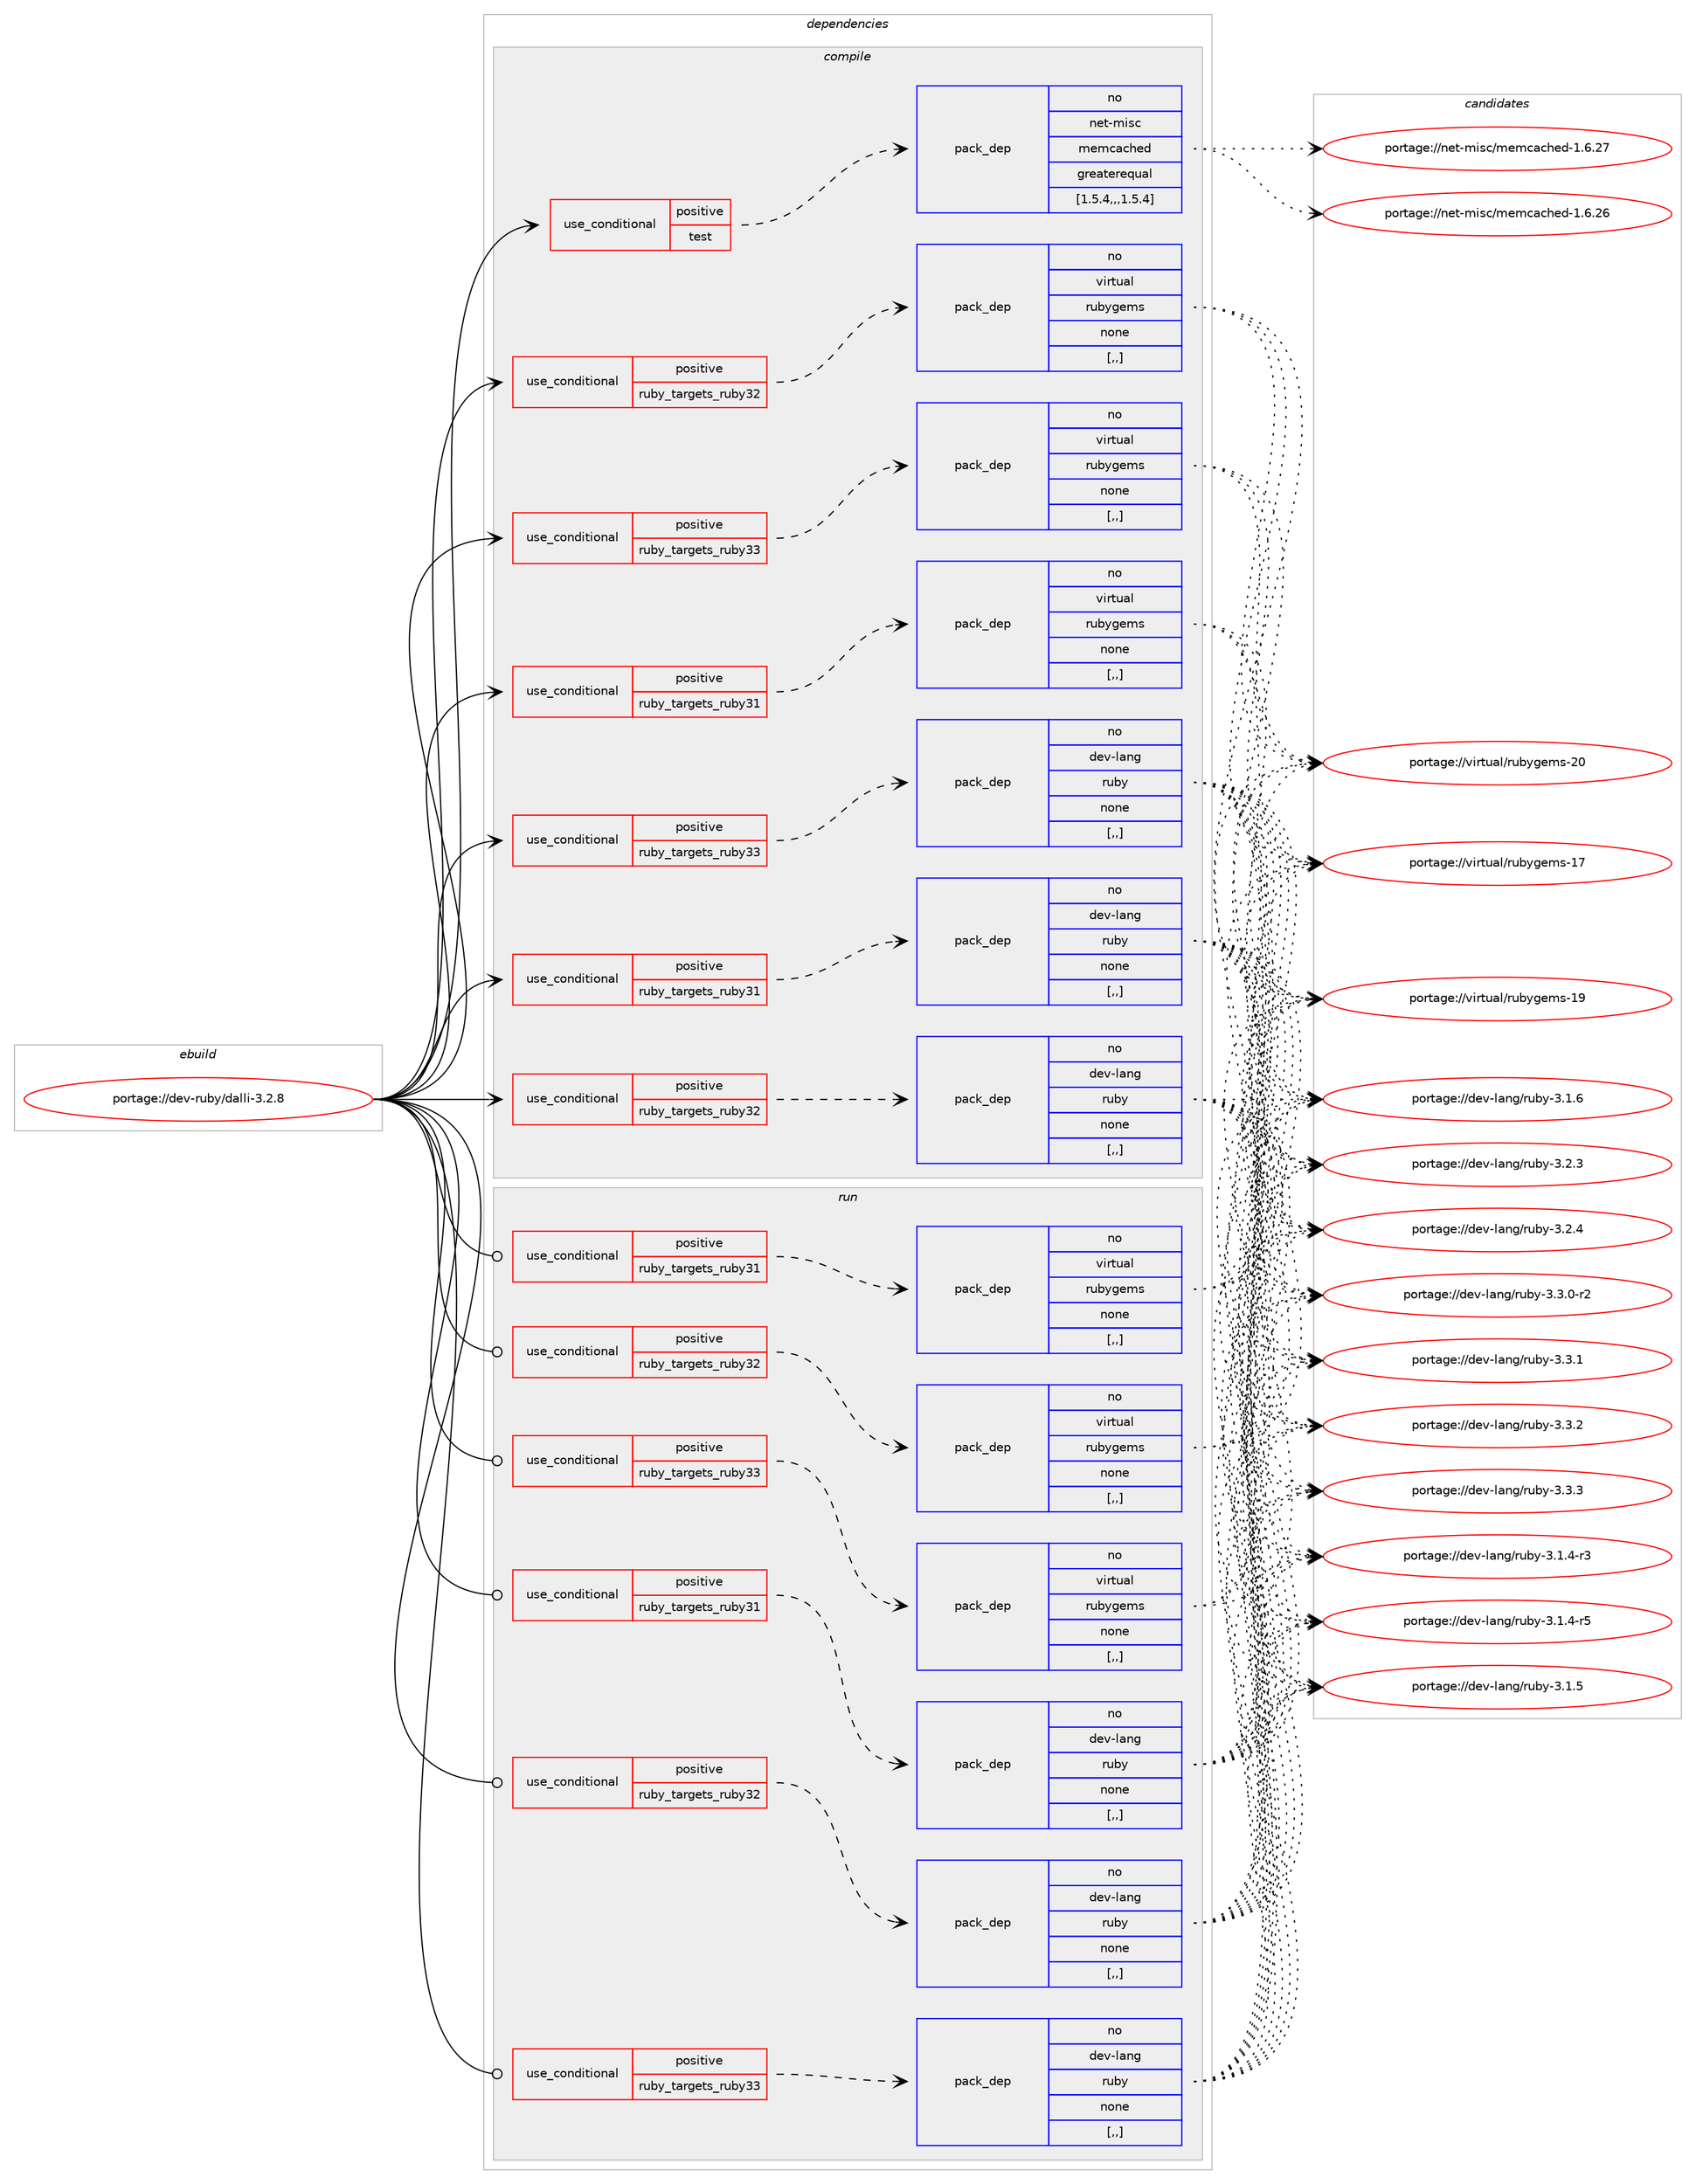 digraph prolog {

# *************
# Graph options
# *************

newrank=true;
concentrate=true;
compound=true;
graph [rankdir=LR,fontname=Helvetica,fontsize=10,ranksep=1.5];#, ranksep=2.5, nodesep=0.2];
edge  [arrowhead=vee];
node  [fontname=Helvetica,fontsize=10];

# **********
# The ebuild
# **********

subgraph cluster_leftcol {
color=gray;
rank=same;
label=<<i>ebuild</i>>;
id [label="portage://dev-ruby/dalli-3.2.8", color=red, width=4, href="../dev-ruby/dalli-3.2.8.svg"];
}

# ****************
# The dependencies
# ****************

subgraph cluster_midcol {
color=gray;
label=<<i>dependencies</i>>;
subgraph cluster_compile {
fillcolor="#eeeeee";
style=filled;
label=<<i>compile</i>>;
subgraph cond45142 {
dependency176962 [label=<<TABLE BORDER="0" CELLBORDER="1" CELLSPACING="0" CELLPADDING="4"><TR><TD ROWSPAN="3" CELLPADDING="10">use_conditional</TD></TR><TR><TD>positive</TD></TR><TR><TD>ruby_targets_ruby31</TD></TR></TABLE>>, shape=none, color=red];
subgraph pack130557 {
dependency176963 [label=<<TABLE BORDER="0" CELLBORDER="1" CELLSPACING="0" CELLPADDING="4" WIDTH="220"><TR><TD ROWSPAN="6" CELLPADDING="30">pack_dep</TD></TR><TR><TD WIDTH="110">no</TD></TR><TR><TD>dev-lang</TD></TR><TR><TD>ruby</TD></TR><TR><TD>none</TD></TR><TR><TD>[,,]</TD></TR></TABLE>>, shape=none, color=blue];
}
dependency176962:e -> dependency176963:w [weight=20,style="dashed",arrowhead="vee"];
}
id:e -> dependency176962:w [weight=20,style="solid",arrowhead="vee"];
subgraph cond45143 {
dependency176964 [label=<<TABLE BORDER="0" CELLBORDER="1" CELLSPACING="0" CELLPADDING="4"><TR><TD ROWSPAN="3" CELLPADDING="10">use_conditional</TD></TR><TR><TD>positive</TD></TR><TR><TD>ruby_targets_ruby31</TD></TR></TABLE>>, shape=none, color=red];
subgraph pack130558 {
dependency176965 [label=<<TABLE BORDER="0" CELLBORDER="1" CELLSPACING="0" CELLPADDING="4" WIDTH="220"><TR><TD ROWSPAN="6" CELLPADDING="30">pack_dep</TD></TR><TR><TD WIDTH="110">no</TD></TR><TR><TD>virtual</TD></TR><TR><TD>rubygems</TD></TR><TR><TD>none</TD></TR><TR><TD>[,,]</TD></TR></TABLE>>, shape=none, color=blue];
}
dependency176964:e -> dependency176965:w [weight=20,style="dashed",arrowhead="vee"];
}
id:e -> dependency176964:w [weight=20,style="solid",arrowhead="vee"];
subgraph cond45144 {
dependency176966 [label=<<TABLE BORDER="0" CELLBORDER="1" CELLSPACING="0" CELLPADDING="4"><TR><TD ROWSPAN="3" CELLPADDING="10">use_conditional</TD></TR><TR><TD>positive</TD></TR><TR><TD>ruby_targets_ruby32</TD></TR></TABLE>>, shape=none, color=red];
subgraph pack130559 {
dependency176967 [label=<<TABLE BORDER="0" CELLBORDER="1" CELLSPACING="0" CELLPADDING="4" WIDTH="220"><TR><TD ROWSPAN="6" CELLPADDING="30">pack_dep</TD></TR><TR><TD WIDTH="110">no</TD></TR><TR><TD>dev-lang</TD></TR><TR><TD>ruby</TD></TR><TR><TD>none</TD></TR><TR><TD>[,,]</TD></TR></TABLE>>, shape=none, color=blue];
}
dependency176966:e -> dependency176967:w [weight=20,style="dashed",arrowhead="vee"];
}
id:e -> dependency176966:w [weight=20,style="solid",arrowhead="vee"];
subgraph cond45145 {
dependency176968 [label=<<TABLE BORDER="0" CELLBORDER="1" CELLSPACING="0" CELLPADDING="4"><TR><TD ROWSPAN="3" CELLPADDING="10">use_conditional</TD></TR><TR><TD>positive</TD></TR><TR><TD>ruby_targets_ruby32</TD></TR></TABLE>>, shape=none, color=red];
subgraph pack130560 {
dependency176969 [label=<<TABLE BORDER="0" CELLBORDER="1" CELLSPACING="0" CELLPADDING="4" WIDTH="220"><TR><TD ROWSPAN="6" CELLPADDING="30">pack_dep</TD></TR><TR><TD WIDTH="110">no</TD></TR><TR><TD>virtual</TD></TR><TR><TD>rubygems</TD></TR><TR><TD>none</TD></TR><TR><TD>[,,]</TD></TR></TABLE>>, shape=none, color=blue];
}
dependency176968:e -> dependency176969:w [weight=20,style="dashed",arrowhead="vee"];
}
id:e -> dependency176968:w [weight=20,style="solid",arrowhead="vee"];
subgraph cond45146 {
dependency176970 [label=<<TABLE BORDER="0" CELLBORDER="1" CELLSPACING="0" CELLPADDING="4"><TR><TD ROWSPAN="3" CELLPADDING="10">use_conditional</TD></TR><TR><TD>positive</TD></TR><TR><TD>ruby_targets_ruby33</TD></TR></TABLE>>, shape=none, color=red];
subgraph pack130561 {
dependency176971 [label=<<TABLE BORDER="0" CELLBORDER="1" CELLSPACING="0" CELLPADDING="4" WIDTH="220"><TR><TD ROWSPAN="6" CELLPADDING="30">pack_dep</TD></TR><TR><TD WIDTH="110">no</TD></TR><TR><TD>dev-lang</TD></TR><TR><TD>ruby</TD></TR><TR><TD>none</TD></TR><TR><TD>[,,]</TD></TR></TABLE>>, shape=none, color=blue];
}
dependency176970:e -> dependency176971:w [weight=20,style="dashed",arrowhead="vee"];
}
id:e -> dependency176970:w [weight=20,style="solid",arrowhead="vee"];
subgraph cond45147 {
dependency176972 [label=<<TABLE BORDER="0" CELLBORDER="1" CELLSPACING="0" CELLPADDING="4"><TR><TD ROWSPAN="3" CELLPADDING="10">use_conditional</TD></TR><TR><TD>positive</TD></TR><TR><TD>ruby_targets_ruby33</TD></TR></TABLE>>, shape=none, color=red];
subgraph pack130562 {
dependency176973 [label=<<TABLE BORDER="0" CELLBORDER="1" CELLSPACING="0" CELLPADDING="4" WIDTH="220"><TR><TD ROWSPAN="6" CELLPADDING="30">pack_dep</TD></TR><TR><TD WIDTH="110">no</TD></TR><TR><TD>virtual</TD></TR><TR><TD>rubygems</TD></TR><TR><TD>none</TD></TR><TR><TD>[,,]</TD></TR></TABLE>>, shape=none, color=blue];
}
dependency176972:e -> dependency176973:w [weight=20,style="dashed",arrowhead="vee"];
}
id:e -> dependency176972:w [weight=20,style="solid",arrowhead="vee"];
subgraph cond45148 {
dependency176974 [label=<<TABLE BORDER="0" CELLBORDER="1" CELLSPACING="0" CELLPADDING="4"><TR><TD ROWSPAN="3" CELLPADDING="10">use_conditional</TD></TR><TR><TD>positive</TD></TR><TR><TD>test</TD></TR></TABLE>>, shape=none, color=red];
subgraph pack130563 {
dependency176975 [label=<<TABLE BORDER="0" CELLBORDER="1" CELLSPACING="0" CELLPADDING="4" WIDTH="220"><TR><TD ROWSPAN="6" CELLPADDING="30">pack_dep</TD></TR><TR><TD WIDTH="110">no</TD></TR><TR><TD>net-misc</TD></TR><TR><TD>memcached</TD></TR><TR><TD>greaterequal</TD></TR><TR><TD>[1.5.4,,,1.5.4]</TD></TR></TABLE>>, shape=none, color=blue];
}
dependency176974:e -> dependency176975:w [weight=20,style="dashed",arrowhead="vee"];
}
id:e -> dependency176974:w [weight=20,style="solid",arrowhead="vee"];
}
subgraph cluster_compileandrun {
fillcolor="#eeeeee";
style=filled;
label=<<i>compile and run</i>>;
}
subgraph cluster_run {
fillcolor="#eeeeee";
style=filled;
label=<<i>run</i>>;
subgraph cond45149 {
dependency176976 [label=<<TABLE BORDER="0" CELLBORDER="1" CELLSPACING="0" CELLPADDING="4"><TR><TD ROWSPAN="3" CELLPADDING="10">use_conditional</TD></TR><TR><TD>positive</TD></TR><TR><TD>ruby_targets_ruby31</TD></TR></TABLE>>, shape=none, color=red];
subgraph pack130564 {
dependency176977 [label=<<TABLE BORDER="0" CELLBORDER="1" CELLSPACING="0" CELLPADDING="4" WIDTH="220"><TR><TD ROWSPAN="6" CELLPADDING="30">pack_dep</TD></TR><TR><TD WIDTH="110">no</TD></TR><TR><TD>dev-lang</TD></TR><TR><TD>ruby</TD></TR><TR><TD>none</TD></TR><TR><TD>[,,]</TD></TR></TABLE>>, shape=none, color=blue];
}
dependency176976:e -> dependency176977:w [weight=20,style="dashed",arrowhead="vee"];
}
id:e -> dependency176976:w [weight=20,style="solid",arrowhead="odot"];
subgraph cond45150 {
dependency176978 [label=<<TABLE BORDER="0" CELLBORDER="1" CELLSPACING="0" CELLPADDING="4"><TR><TD ROWSPAN="3" CELLPADDING="10">use_conditional</TD></TR><TR><TD>positive</TD></TR><TR><TD>ruby_targets_ruby31</TD></TR></TABLE>>, shape=none, color=red];
subgraph pack130565 {
dependency176979 [label=<<TABLE BORDER="0" CELLBORDER="1" CELLSPACING="0" CELLPADDING="4" WIDTH="220"><TR><TD ROWSPAN="6" CELLPADDING="30">pack_dep</TD></TR><TR><TD WIDTH="110">no</TD></TR><TR><TD>virtual</TD></TR><TR><TD>rubygems</TD></TR><TR><TD>none</TD></TR><TR><TD>[,,]</TD></TR></TABLE>>, shape=none, color=blue];
}
dependency176978:e -> dependency176979:w [weight=20,style="dashed",arrowhead="vee"];
}
id:e -> dependency176978:w [weight=20,style="solid",arrowhead="odot"];
subgraph cond45151 {
dependency176980 [label=<<TABLE BORDER="0" CELLBORDER="1" CELLSPACING="0" CELLPADDING="4"><TR><TD ROWSPAN="3" CELLPADDING="10">use_conditional</TD></TR><TR><TD>positive</TD></TR><TR><TD>ruby_targets_ruby32</TD></TR></TABLE>>, shape=none, color=red];
subgraph pack130566 {
dependency176981 [label=<<TABLE BORDER="0" CELLBORDER="1" CELLSPACING="0" CELLPADDING="4" WIDTH="220"><TR><TD ROWSPAN="6" CELLPADDING="30">pack_dep</TD></TR><TR><TD WIDTH="110">no</TD></TR><TR><TD>dev-lang</TD></TR><TR><TD>ruby</TD></TR><TR><TD>none</TD></TR><TR><TD>[,,]</TD></TR></TABLE>>, shape=none, color=blue];
}
dependency176980:e -> dependency176981:w [weight=20,style="dashed",arrowhead="vee"];
}
id:e -> dependency176980:w [weight=20,style="solid",arrowhead="odot"];
subgraph cond45152 {
dependency176982 [label=<<TABLE BORDER="0" CELLBORDER="1" CELLSPACING="0" CELLPADDING="4"><TR><TD ROWSPAN="3" CELLPADDING="10">use_conditional</TD></TR><TR><TD>positive</TD></TR><TR><TD>ruby_targets_ruby32</TD></TR></TABLE>>, shape=none, color=red];
subgraph pack130567 {
dependency176983 [label=<<TABLE BORDER="0" CELLBORDER="1" CELLSPACING="0" CELLPADDING="4" WIDTH="220"><TR><TD ROWSPAN="6" CELLPADDING="30">pack_dep</TD></TR><TR><TD WIDTH="110">no</TD></TR><TR><TD>virtual</TD></TR><TR><TD>rubygems</TD></TR><TR><TD>none</TD></TR><TR><TD>[,,]</TD></TR></TABLE>>, shape=none, color=blue];
}
dependency176982:e -> dependency176983:w [weight=20,style="dashed",arrowhead="vee"];
}
id:e -> dependency176982:w [weight=20,style="solid",arrowhead="odot"];
subgraph cond45153 {
dependency176984 [label=<<TABLE BORDER="0" CELLBORDER="1" CELLSPACING="0" CELLPADDING="4"><TR><TD ROWSPAN="3" CELLPADDING="10">use_conditional</TD></TR><TR><TD>positive</TD></TR><TR><TD>ruby_targets_ruby33</TD></TR></TABLE>>, shape=none, color=red];
subgraph pack130568 {
dependency176985 [label=<<TABLE BORDER="0" CELLBORDER="1" CELLSPACING="0" CELLPADDING="4" WIDTH="220"><TR><TD ROWSPAN="6" CELLPADDING="30">pack_dep</TD></TR><TR><TD WIDTH="110">no</TD></TR><TR><TD>dev-lang</TD></TR><TR><TD>ruby</TD></TR><TR><TD>none</TD></TR><TR><TD>[,,]</TD></TR></TABLE>>, shape=none, color=blue];
}
dependency176984:e -> dependency176985:w [weight=20,style="dashed",arrowhead="vee"];
}
id:e -> dependency176984:w [weight=20,style="solid",arrowhead="odot"];
subgraph cond45154 {
dependency176986 [label=<<TABLE BORDER="0" CELLBORDER="1" CELLSPACING="0" CELLPADDING="4"><TR><TD ROWSPAN="3" CELLPADDING="10">use_conditional</TD></TR><TR><TD>positive</TD></TR><TR><TD>ruby_targets_ruby33</TD></TR></TABLE>>, shape=none, color=red];
subgraph pack130569 {
dependency176987 [label=<<TABLE BORDER="0" CELLBORDER="1" CELLSPACING="0" CELLPADDING="4" WIDTH="220"><TR><TD ROWSPAN="6" CELLPADDING="30">pack_dep</TD></TR><TR><TD WIDTH="110">no</TD></TR><TR><TD>virtual</TD></TR><TR><TD>rubygems</TD></TR><TR><TD>none</TD></TR><TR><TD>[,,]</TD></TR></TABLE>>, shape=none, color=blue];
}
dependency176986:e -> dependency176987:w [weight=20,style="dashed",arrowhead="vee"];
}
id:e -> dependency176986:w [weight=20,style="solid",arrowhead="odot"];
}
}

# **************
# The candidates
# **************

subgraph cluster_choices {
rank=same;
color=gray;
label=<<i>candidates</i>>;

subgraph choice130557 {
color=black;
nodesep=1;
choice100101118451089711010347114117981214551464946524511451 [label="portage://dev-lang/ruby-3.1.4-r3", color=red, width=4,href="../dev-lang/ruby-3.1.4-r3.svg"];
choice100101118451089711010347114117981214551464946524511453 [label="portage://dev-lang/ruby-3.1.4-r5", color=red, width=4,href="../dev-lang/ruby-3.1.4-r5.svg"];
choice10010111845108971101034711411798121455146494653 [label="portage://dev-lang/ruby-3.1.5", color=red, width=4,href="../dev-lang/ruby-3.1.5.svg"];
choice10010111845108971101034711411798121455146494654 [label="portage://dev-lang/ruby-3.1.6", color=red, width=4,href="../dev-lang/ruby-3.1.6.svg"];
choice10010111845108971101034711411798121455146504651 [label="portage://dev-lang/ruby-3.2.3", color=red, width=4,href="../dev-lang/ruby-3.2.3.svg"];
choice10010111845108971101034711411798121455146504652 [label="portage://dev-lang/ruby-3.2.4", color=red, width=4,href="../dev-lang/ruby-3.2.4.svg"];
choice100101118451089711010347114117981214551465146484511450 [label="portage://dev-lang/ruby-3.3.0-r2", color=red, width=4,href="../dev-lang/ruby-3.3.0-r2.svg"];
choice10010111845108971101034711411798121455146514649 [label="portage://dev-lang/ruby-3.3.1", color=red, width=4,href="../dev-lang/ruby-3.3.1.svg"];
choice10010111845108971101034711411798121455146514650 [label="portage://dev-lang/ruby-3.3.2", color=red, width=4,href="../dev-lang/ruby-3.3.2.svg"];
choice10010111845108971101034711411798121455146514651 [label="portage://dev-lang/ruby-3.3.3", color=red, width=4,href="../dev-lang/ruby-3.3.3.svg"];
dependency176963:e -> choice100101118451089711010347114117981214551464946524511451:w [style=dotted,weight="100"];
dependency176963:e -> choice100101118451089711010347114117981214551464946524511453:w [style=dotted,weight="100"];
dependency176963:e -> choice10010111845108971101034711411798121455146494653:w [style=dotted,weight="100"];
dependency176963:e -> choice10010111845108971101034711411798121455146494654:w [style=dotted,weight="100"];
dependency176963:e -> choice10010111845108971101034711411798121455146504651:w [style=dotted,weight="100"];
dependency176963:e -> choice10010111845108971101034711411798121455146504652:w [style=dotted,weight="100"];
dependency176963:e -> choice100101118451089711010347114117981214551465146484511450:w [style=dotted,weight="100"];
dependency176963:e -> choice10010111845108971101034711411798121455146514649:w [style=dotted,weight="100"];
dependency176963:e -> choice10010111845108971101034711411798121455146514650:w [style=dotted,weight="100"];
dependency176963:e -> choice10010111845108971101034711411798121455146514651:w [style=dotted,weight="100"];
}
subgraph choice130558 {
color=black;
nodesep=1;
choice118105114116117971084711411798121103101109115454955 [label="portage://virtual/rubygems-17", color=red, width=4,href="../virtual/rubygems-17.svg"];
choice118105114116117971084711411798121103101109115454957 [label="portage://virtual/rubygems-19", color=red, width=4,href="../virtual/rubygems-19.svg"];
choice118105114116117971084711411798121103101109115455048 [label="portage://virtual/rubygems-20", color=red, width=4,href="../virtual/rubygems-20.svg"];
dependency176965:e -> choice118105114116117971084711411798121103101109115454955:w [style=dotted,weight="100"];
dependency176965:e -> choice118105114116117971084711411798121103101109115454957:w [style=dotted,weight="100"];
dependency176965:e -> choice118105114116117971084711411798121103101109115455048:w [style=dotted,weight="100"];
}
subgraph choice130559 {
color=black;
nodesep=1;
choice100101118451089711010347114117981214551464946524511451 [label="portage://dev-lang/ruby-3.1.4-r3", color=red, width=4,href="../dev-lang/ruby-3.1.4-r3.svg"];
choice100101118451089711010347114117981214551464946524511453 [label="portage://dev-lang/ruby-3.1.4-r5", color=red, width=4,href="../dev-lang/ruby-3.1.4-r5.svg"];
choice10010111845108971101034711411798121455146494653 [label="portage://dev-lang/ruby-3.1.5", color=red, width=4,href="../dev-lang/ruby-3.1.5.svg"];
choice10010111845108971101034711411798121455146494654 [label="portage://dev-lang/ruby-3.1.6", color=red, width=4,href="../dev-lang/ruby-3.1.6.svg"];
choice10010111845108971101034711411798121455146504651 [label="portage://dev-lang/ruby-3.2.3", color=red, width=4,href="../dev-lang/ruby-3.2.3.svg"];
choice10010111845108971101034711411798121455146504652 [label="portage://dev-lang/ruby-3.2.4", color=red, width=4,href="../dev-lang/ruby-3.2.4.svg"];
choice100101118451089711010347114117981214551465146484511450 [label="portage://dev-lang/ruby-3.3.0-r2", color=red, width=4,href="../dev-lang/ruby-3.3.0-r2.svg"];
choice10010111845108971101034711411798121455146514649 [label="portage://dev-lang/ruby-3.3.1", color=red, width=4,href="../dev-lang/ruby-3.3.1.svg"];
choice10010111845108971101034711411798121455146514650 [label="portage://dev-lang/ruby-3.3.2", color=red, width=4,href="../dev-lang/ruby-3.3.2.svg"];
choice10010111845108971101034711411798121455146514651 [label="portage://dev-lang/ruby-3.3.3", color=red, width=4,href="../dev-lang/ruby-3.3.3.svg"];
dependency176967:e -> choice100101118451089711010347114117981214551464946524511451:w [style=dotted,weight="100"];
dependency176967:e -> choice100101118451089711010347114117981214551464946524511453:w [style=dotted,weight="100"];
dependency176967:e -> choice10010111845108971101034711411798121455146494653:w [style=dotted,weight="100"];
dependency176967:e -> choice10010111845108971101034711411798121455146494654:w [style=dotted,weight="100"];
dependency176967:e -> choice10010111845108971101034711411798121455146504651:w [style=dotted,weight="100"];
dependency176967:e -> choice10010111845108971101034711411798121455146504652:w [style=dotted,weight="100"];
dependency176967:e -> choice100101118451089711010347114117981214551465146484511450:w [style=dotted,weight="100"];
dependency176967:e -> choice10010111845108971101034711411798121455146514649:w [style=dotted,weight="100"];
dependency176967:e -> choice10010111845108971101034711411798121455146514650:w [style=dotted,weight="100"];
dependency176967:e -> choice10010111845108971101034711411798121455146514651:w [style=dotted,weight="100"];
}
subgraph choice130560 {
color=black;
nodesep=1;
choice118105114116117971084711411798121103101109115454955 [label="portage://virtual/rubygems-17", color=red, width=4,href="../virtual/rubygems-17.svg"];
choice118105114116117971084711411798121103101109115454957 [label="portage://virtual/rubygems-19", color=red, width=4,href="../virtual/rubygems-19.svg"];
choice118105114116117971084711411798121103101109115455048 [label="portage://virtual/rubygems-20", color=red, width=4,href="../virtual/rubygems-20.svg"];
dependency176969:e -> choice118105114116117971084711411798121103101109115454955:w [style=dotted,weight="100"];
dependency176969:e -> choice118105114116117971084711411798121103101109115454957:w [style=dotted,weight="100"];
dependency176969:e -> choice118105114116117971084711411798121103101109115455048:w [style=dotted,weight="100"];
}
subgraph choice130561 {
color=black;
nodesep=1;
choice100101118451089711010347114117981214551464946524511451 [label="portage://dev-lang/ruby-3.1.4-r3", color=red, width=4,href="../dev-lang/ruby-3.1.4-r3.svg"];
choice100101118451089711010347114117981214551464946524511453 [label="portage://dev-lang/ruby-3.1.4-r5", color=red, width=4,href="../dev-lang/ruby-3.1.4-r5.svg"];
choice10010111845108971101034711411798121455146494653 [label="portage://dev-lang/ruby-3.1.5", color=red, width=4,href="../dev-lang/ruby-3.1.5.svg"];
choice10010111845108971101034711411798121455146494654 [label="portage://dev-lang/ruby-3.1.6", color=red, width=4,href="../dev-lang/ruby-3.1.6.svg"];
choice10010111845108971101034711411798121455146504651 [label="portage://dev-lang/ruby-3.2.3", color=red, width=4,href="../dev-lang/ruby-3.2.3.svg"];
choice10010111845108971101034711411798121455146504652 [label="portage://dev-lang/ruby-3.2.4", color=red, width=4,href="../dev-lang/ruby-3.2.4.svg"];
choice100101118451089711010347114117981214551465146484511450 [label="portage://dev-lang/ruby-3.3.0-r2", color=red, width=4,href="../dev-lang/ruby-3.3.0-r2.svg"];
choice10010111845108971101034711411798121455146514649 [label="portage://dev-lang/ruby-3.3.1", color=red, width=4,href="../dev-lang/ruby-3.3.1.svg"];
choice10010111845108971101034711411798121455146514650 [label="portage://dev-lang/ruby-3.3.2", color=red, width=4,href="../dev-lang/ruby-3.3.2.svg"];
choice10010111845108971101034711411798121455146514651 [label="portage://dev-lang/ruby-3.3.3", color=red, width=4,href="../dev-lang/ruby-3.3.3.svg"];
dependency176971:e -> choice100101118451089711010347114117981214551464946524511451:w [style=dotted,weight="100"];
dependency176971:e -> choice100101118451089711010347114117981214551464946524511453:w [style=dotted,weight="100"];
dependency176971:e -> choice10010111845108971101034711411798121455146494653:w [style=dotted,weight="100"];
dependency176971:e -> choice10010111845108971101034711411798121455146494654:w [style=dotted,weight="100"];
dependency176971:e -> choice10010111845108971101034711411798121455146504651:w [style=dotted,weight="100"];
dependency176971:e -> choice10010111845108971101034711411798121455146504652:w [style=dotted,weight="100"];
dependency176971:e -> choice100101118451089711010347114117981214551465146484511450:w [style=dotted,weight="100"];
dependency176971:e -> choice10010111845108971101034711411798121455146514649:w [style=dotted,weight="100"];
dependency176971:e -> choice10010111845108971101034711411798121455146514650:w [style=dotted,weight="100"];
dependency176971:e -> choice10010111845108971101034711411798121455146514651:w [style=dotted,weight="100"];
}
subgraph choice130562 {
color=black;
nodesep=1;
choice118105114116117971084711411798121103101109115454955 [label="portage://virtual/rubygems-17", color=red, width=4,href="../virtual/rubygems-17.svg"];
choice118105114116117971084711411798121103101109115454957 [label="portage://virtual/rubygems-19", color=red, width=4,href="../virtual/rubygems-19.svg"];
choice118105114116117971084711411798121103101109115455048 [label="portage://virtual/rubygems-20", color=red, width=4,href="../virtual/rubygems-20.svg"];
dependency176973:e -> choice118105114116117971084711411798121103101109115454955:w [style=dotted,weight="100"];
dependency176973:e -> choice118105114116117971084711411798121103101109115454957:w [style=dotted,weight="100"];
dependency176973:e -> choice118105114116117971084711411798121103101109115455048:w [style=dotted,weight="100"];
}
subgraph choice130563 {
color=black;
nodesep=1;
choice11010111645109105115994710910110999979910410110045494654465054 [label="portage://net-misc/memcached-1.6.26", color=red, width=4,href="../net-misc/memcached-1.6.26.svg"];
choice11010111645109105115994710910110999979910410110045494654465055 [label="portage://net-misc/memcached-1.6.27", color=red, width=4,href="../net-misc/memcached-1.6.27.svg"];
dependency176975:e -> choice11010111645109105115994710910110999979910410110045494654465054:w [style=dotted,weight="100"];
dependency176975:e -> choice11010111645109105115994710910110999979910410110045494654465055:w [style=dotted,weight="100"];
}
subgraph choice130564 {
color=black;
nodesep=1;
choice100101118451089711010347114117981214551464946524511451 [label="portage://dev-lang/ruby-3.1.4-r3", color=red, width=4,href="../dev-lang/ruby-3.1.4-r3.svg"];
choice100101118451089711010347114117981214551464946524511453 [label="portage://dev-lang/ruby-3.1.4-r5", color=red, width=4,href="../dev-lang/ruby-3.1.4-r5.svg"];
choice10010111845108971101034711411798121455146494653 [label="portage://dev-lang/ruby-3.1.5", color=red, width=4,href="../dev-lang/ruby-3.1.5.svg"];
choice10010111845108971101034711411798121455146494654 [label="portage://dev-lang/ruby-3.1.6", color=red, width=4,href="../dev-lang/ruby-3.1.6.svg"];
choice10010111845108971101034711411798121455146504651 [label="portage://dev-lang/ruby-3.2.3", color=red, width=4,href="../dev-lang/ruby-3.2.3.svg"];
choice10010111845108971101034711411798121455146504652 [label="portage://dev-lang/ruby-3.2.4", color=red, width=4,href="../dev-lang/ruby-3.2.4.svg"];
choice100101118451089711010347114117981214551465146484511450 [label="portage://dev-lang/ruby-3.3.0-r2", color=red, width=4,href="../dev-lang/ruby-3.3.0-r2.svg"];
choice10010111845108971101034711411798121455146514649 [label="portage://dev-lang/ruby-3.3.1", color=red, width=4,href="../dev-lang/ruby-3.3.1.svg"];
choice10010111845108971101034711411798121455146514650 [label="portage://dev-lang/ruby-3.3.2", color=red, width=4,href="../dev-lang/ruby-3.3.2.svg"];
choice10010111845108971101034711411798121455146514651 [label="portage://dev-lang/ruby-3.3.3", color=red, width=4,href="../dev-lang/ruby-3.3.3.svg"];
dependency176977:e -> choice100101118451089711010347114117981214551464946524511451:w [style=dotted,weight="100"];
dependency176977:e -> choice100101118451089711010347114117981214551464946524511453:w [style=dotted,weight="100"];
dependency176977:e -> choice10010111845108971101034711411798121455146494653:w [style=dotted,weight="100"];
dependency176977:e -> choice10010111845108971101034711411798121455146494654:w [style=dotted,weight="100"];
dependency176977:e -> choice10010111845108971101034711411798121455146504651:w [style=dotted,weight="100"];
dependency176977:e -> choice10010111845108971101034711411798121455146504652:w [style=dotted,weight="100"];
dependency176977:e -> choice100101118451089711010347114117981214551465146484511450:w [style=dotted,weight="100"];
dependency176977:e -> choice10010111845108971101034711411798121455146514649:w [style=dotted,weight="100"];
dependency176977:e -> choice10010111845108971101034711411798121455146514650:w [style=dotted,weight="100"];
dependency176977:e -> choice10010111845108971101034711411798121455146514651:w [style=dotted,weight="100"];
}
subgraph choice130565 {
color=black;
nodesep=1;
choice118105114116117971084711411798121103101109115454955 [label="portage://virtual/rubygems-17", color=red, width=4,href="../virtual/rubygems-17.svg"];
choice118105114116117971084711411798121103101109115454957 [label="portage://virtual/rubygems-19", color=red, width=4,href="../virtual/rubygems-19.svg"];
choice118105114116117971084711411798121103101109115455048 [label="portage://virtual/rubygems-20", color=red, width=4,href="../virtual/rubygems-20.svg"];
dependency176979:e -> choice118105114116117971084711411798121103101109115454955:w [style=dotted,weight="100"];
dependency176979:e -> choice118105114116117971084711411798121103101109115454957:w [style=dotted,weight="100"];
dependency176979:e -> choice118105114116117971084711411798121103101109115455048:w [style=dotted,weight="100"];
}
subgraph choice130566 {
color=black;
nodesep=1;
choice100101118451089711010347114117981214551464946524511451 [label="portage://dev-lang/ruby-3.1.4-r3", color=red, width=4,href="../dev-lang/ruby-3.1.4-r3.svg"];
choice100101118451089711010347114117981214551464946524511453 [label="portage://dev-lang/ruby-3.1.4-r5", color=red, width=4,href="../dev-lang/ruby-3.1.4-r5.svg"];
choice10010111845108971101034711411798121455146494653 [label="portage://dev-lang/ruby-3.1.5", color=red, width=4,href="../dev-lang/ruby-3.1.5.svg"];
choice10010111845108971101034711411798121455146494654 [label="portage://dev-lang/ruby-3.1.6", color=red, width=4,href="../dev-lang/ruby-3.1.6.svg"];
choice10010111845108971101034711411798121455146504651 [label="portage://dev-lang/ruby-3.2.3", color=red, width=4,href="../dev-lang/ruby-3.2.3.svg"];
choice10010111845108971101034711411798121455146504652 [label="portage://dev-lang/ruby-3.2.4", color=red, width=4,href="../dev-lang/ruby-3.2.4.svg"];
choice100101118451089711010347114117981214551465146484511450 [label="portage://dev-lang/ruby-3.3.0-r2", color=red, width=4,href="../dev-lang/ruby-3.3.0-r2.svg"];
choice10010111845108971101034711411798121455146514649 [label="portage://dev-lang/ruby-3.3.1", color=red, width=4,href="../dev-lang/ruby-3.3.1.svg"];
choice10010111845108971101034711411798121455146514650 [label="portage://dev-lang/ruby-3.3.2", color=red, width=4,href="../dev-lang/ruby-3.3.2.svg"];
choice10010111845108971101034711411798121455146514651 [label="portage://dev-lang/ruby-3.3.3", color=red, width=4,href="../dev-lang/ruby-3.3.3.svg"];
dependency176981:e -> choice100101118451089711010347114117981214551464946524511451:w [style=dotted,weight="100"];
dependency176981:e -> choice100101118451089711010347114117981214551464946524511453:w [style=dotted,weight="100"];
dependency176981:e -> choice10010111845108971101034711411798121455146494653:w [style=dotted,weight="100"];
dependency176981:e -> choice10010111845108971101034711411798121455146494654:w [style=dotted,weight="100"];
dependency176981:e -> choice10010111845108971101034711411798121455146504651:w [style=dotted,weight="100"];
dependency176981:e -> choice10010111845108971101034711411798121455146504652:w [style=dotted,weight="100"];
dependency176981:e -> choice100101118451089711010347114117981214551465146484511450:w [style=dotted,weight="100"];
dependency176981:e -> choice10010111845108971101034711411798121455146514649:w [style=dotted,weight="100"];
dependency176981:e -> choice10010111845108971101034711411798121455146514650:w [style=dotted,weight="100"];
dependency176981:e -> choice10010111845108971101034711411798121455146514651:w [style=dotted,weight="100"];
}
subgraph choice130567 {
color=black;
nodesep=1;
choice118105114116117971084711411798121103101109115454955 [label="portage://virtual/rubygems-17", color=red, width=4,href="../virtual/rubygems-17.svg"];
choice118105114116117971084711411798121103101109115454957 [label="portage://virtual/rubygems-19", color=red, width=4,href="../virtual/rubygems-19.svg"];
choice118105114116117971084711411798121103101109115455048 [label="portage://virtual/rubygems-20", color=red, width=4,href="../virtual/rubygems-20.svg"];
dependency176983:e -> choice118105114116117971084711411798121103101109115454955:w [style=dotted,weight="100"];
dependency176983:e -> choice118105114116117971084711411798121103101109115454957:w [style=dotted,weight="100"];
dependency176983:e -> choice118105114116117971084711411798121103101109115455048:w [style=dotted,weight="100"];
}
subgraph choice130568 {
color=black;
nodesep=1;
choice100101118451089711010347114117981214551464946524511451 [label="portage://dev-lang/ruby-3.1.4-r3", color=red, width=4,href="../dev-lang/ruby-3.1.4-r3.svg"];
choice100101118451089711010347114117981214551464946524511453 [label="portage://dev-lang/ruby-3.1.4-r5", color=red, width=4,href="../dev-lang/ruby-3.1.4-r5.svg"];
choice10010111845108971101034711411798121455146494653 [label="portage://dev-lang/ruby-3.1.5", color=red, width=4,href="../dev-lang/ruby-3.1.5.svg"];
choice10010111845108971101034711411798121455146494654 [label="portage://dev-lang/ruby-3.1.6", color=red, width=4,href="../dev-lang/ruby-3.1.6.svg"];
choice10010111845108971101034711411798121455146504651 [label="portage://dev-lang/ruby-3.2.3", color=red, width=4,href="../dev-lang/ruby-3.2.3.svg"];
choice10010111845108971101034711411798121455146504652 [label="portage://dev-lang/ruby-3.2.4", color=red, width=4,href="../dev-lang/ruby-3.2.4.svg"];
choice100101118451089711010347114117981214551465146484511450 [label="portage://dev-lang/ruby-3.3.0-r2", color=red, width=4,href="../dev-lang/ruby-3.3.0-r2.svg"];
choice10010111845108971101034711411798121455146514649 [label="portage://dev-lang/ruby-3.3.1", color=red, width=4,href="../dev-lang/ruby-3.3.1.svg"];
choice10010111845108971101034711411798121455146514650 [label="portage://dev-lang/ruby-3.3.2", color=red, width=4,href="../dev-lang/ruby-3.3.2.svg"];
choice10010111845108971101034711411798121455146514651 [label="portage://dev-lang/ruby-3.3.3", color=red, width=4,href="../dev-lang/ruby-3.3.3.svg"];
dependency176985:e -> choice100101118451089711010347114117981214551464946524511451:w [style=dotted,weight="100"];
dependency176985:e -> choice100101118451089711010347114117981214551464946524511453:w [style=dotted,weight="100"];
dependency176985:e -> choice10010111845108971101034711411798121455146494653:w [style=dotted,weight="100"];
dependency176985:e -> choice10010111845108971101034711411798121455146494654:w [style=dotted,weight="100"];
dependency176985:e -> choice10010111845108971101034711411798121455146504651:w [style=dotted,weight="100"];
dependency176985:e -> choice10010111845108971101034711411798121455146504652:w [style=dotted,weight="100"];
dependency176985:e -> choice100101118451089711010347114117981214551465146484511450:w [style=dotted,weight="100"];
dependency176985:e -> choice10010111845108971101034711411798121455146514649:w [style=dotted,weight="100"];
dependency176985:e -> choice10010111845108971101034711411798121455146514650:w [style=dotted,weight="100"];
dependency176985:e -> choice10010111845108971101034711411798121455146514651:w [style=dotted,weight="100"];
}
subgraph choice130569 {
color=black;
nodesep=1;
choice118105114116117971084711411798121103101109115454955 [label="portage://virtual/rubygems-17", color=red, width=4,href="../virtual/rubygems-17.svg"];
choice118105114116117971084711411798121103101109115454957 [label="portage://virtual/rubygems-19", color=red, width=4,href="../virtual/rubygems-19.svg"];
choice118105114116117971084711411798121103101109115455048 [label="portage://virtual/rubygems-20", color=red, width=4,href="../virtual/rubygems-20.svg"];
dependency176987:e -> choice118105114116117971084711411798121103101109115454955:w [style=dotted,weight="100"];
dependency176987:e -> choice118105114116117971084711411798121103101109115454957:w [style=dotted,weight="100"];
dependency176987:e -> choice118105114116117971084711411798121103101109115455048:w [style=dotted,weight="100"];
}
}

}

